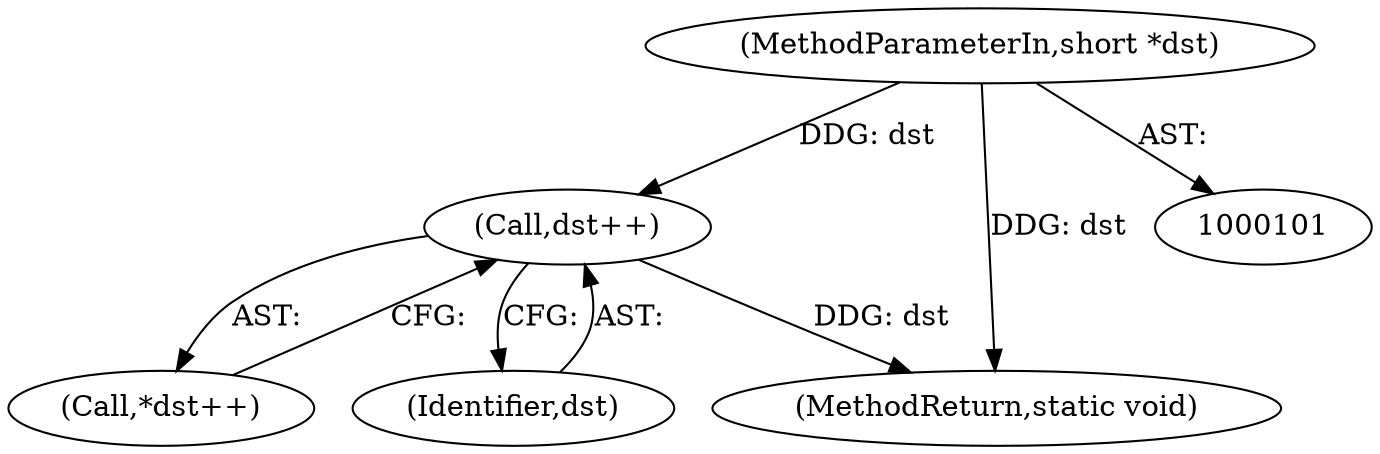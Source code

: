 digraph "0_Android_acc192347665943ca674acf117e4f74a88436922_2@pointer" {
"1000120" [label="(Call,dst++)"];
"1000102" [label="(MethodParameterIn,short *dst)"];
"1000119" [label="(Call,*dst++)"];
"1000121" [label="(Identifier,dst)"];
"1000129" [label="(MethodReturn,static void)"];
"1000120" [label="(Call,dst++)"];
"1000102" [label="(MethodParameterIn,short *dst)"];
"1000120" -> "1000119"  [label="AST: "];
"1000120" -> "1000121"  [label="CFG: "];
"1000121" -> "1000120"  [label="AST: "];
"1000119" -> "1000120"  [label="CFG: "];
"1000120" -> "1000129"  [label="DDG: dst"];
"1000102" -> "1000120"  [label="DDG: dst"];
"1000102" -> "1000101"  [label="AST: "];
"1000102" -> "1000129"  [label="DDG: dst"];
}
